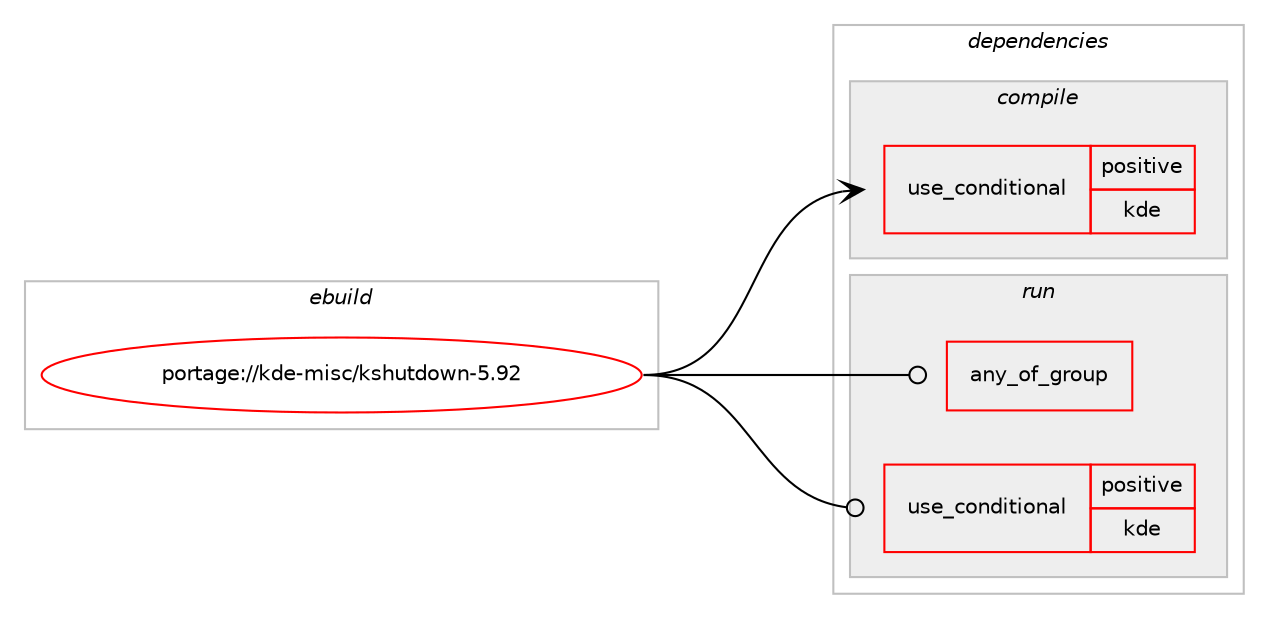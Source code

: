 digraph prolog {

# *************
# Graph options
# *************

newrank=true;
concentrate=true;
compound=true;
graph [rankdir=LR,fontname=Helvetica,fontsize=10,ranksep=1.5];#, ranksep=2.5, nodesep=0.2];
edge  [arrowhead=vee];
node  [fontname=Helvetica,fontsize=10];

# **********
# The ebuild
# **********

subgraph cluster_leftcol {
color=gray;
rank=same;
label=<<i>ebuild</i>>;
id [label="portage://kde-misc/kshutdown-5.92", color=red, width=4, href="../kde-misc/kshutdown-5.92.svg"];
}

# ****************
# The dependencies
# ****************

subgraph cluster_midcol {
color=gray;
label=<<i>dependencies</i>>;
subgraph cluster_compile {
fillcolor="#eeeeee";
style=filled;
label=<<i>compile</i>>;
subgraph cond66814 {
dependency138866 [label=<<TABLE BORDER="0" CELLBORDER="1" CELLSPACING="0" CELLPADDING="4"><TR><TD ROWSPAN="3" CELLPADDING="10">use_conditional</TD></TR><TR><TD>positive</TD></TR><TR><TD>kde</TD></TR></TABLE>>, shape=none, color=red];
# *** BEGIN UNKNOWN DEPENDENCY TYPE (TODO) ***
# dependency138866 -> package_dependency(portage://kde-misc/kshutdown-5.92,install,no,kde-frameworks,kconfig,none,[,,],[slot(6)],[])
# *** END UNKNOWN DEPENDENCY TYPE (TODO) ***

# *** BEGIN UNKNOWN DEPENDENCY TYPE (TODO) ***
# dependency138866 -> package_dependency(portage://kde-misc/kshutdown-5.92,install,no,kde-frameworks,kconfigwidgets,none,[,,],[slot(6)],[])
# *** END UNKNOWN DEPENDENCY TYPE (TODO) ***

# *** BEGIN UNKNOWN DEPENDENCY TYPE (TODO) ***
# dependency138866 -> package_dependency(portage://kde-misc/kshutdown-5.92,install,no,kde-frameworks,kcoreaddons,none,[,,],[slot(6)],[])
# *** END UNKNOWN DEPENDENCY TYPE (TODO) ***

# *** BEGIN UNKNOWN DEPENDENCY TYPE (TODO) ***
# dependency138866 -> package_dependency(portage://kde-misc/kshutdown-5.92,install,no,kde-frameworks,kcrash,none,[,,],[slot(6)],[])
# *** END UNKNOWN DEPENDENCY TYPE (TODO) ***

# *** BEGIN UNKNOWN DEPENDENCY TYPE (TODO) ***
# dependency138866 -> package_dependency(portage://kde-misc/kshutdown-5.92,install,no,kde-frameworks,kdbusaddons,none,[,,],[slot(6)],[])
# *** END UNKNOWN DEPENDENCY TYPE (TODO) ***

# *** BEGIN UNKNOWN DEPENDENCY TYPE (TODO) ***
# dependency138866 -> package_dependency(portage://kde-misc/kshutdown-5.92,install,no,kde-frameworks,kglobalaccel,none,[,,],[slot(6)],[])
# *** END UNKNOWN DEPENDENCY TYPE (TODO) ***

# *** BEGIN UNKNOWN DEPENDENCY TYPE (TODO) ***
# dependency138866 -> package_dependency(portage://kde-misc/kshutdown-5.92,install,no,kde-frameworks,ki18n,none,[,,],[slot(6)],[])
# *** END UNKNOWN DEPENDENCY TYPE (TODO) ***

# *** BEGIN UNKNOWN DEPENDENCY TYPE (TODO) ***
# dependency138866 -> package_dependency(portage://kde-misc/kshutdown-5.92,install,no,kde-frameworks,kidletime,none,[,,],[slot(6)],[])
# *** END UNKNOWN DEPENDENCY TYPE (TODO) ***

# *** BEGIN UNKNOWN DEPENDENCY TYPE (TODO) ***
# dependency138866 -> package_dependency(portage://kde-misc/kshutdown-5.92,install,no,kde-frameworks,knotifications,none,[,,],[slot(6)],[])
# *** END UNKNOWN DEPENDENCY TYPE (TODO) ***

# *** BEGIN UNKNOWN DEPENDENCY TYPE (TODO) ***
# dependency138866 -> package_dependency(portage://kde-misc/kshutdown-5.92,install,no,kde-frameworks,knotifyconfig,none,[,,],[slot(6)],[])
# *** END UNKNOWN DEPENDENCY TYPE (TODO) ***

# *** BEGIN UNKNOWN DEPENDENCY TYPE (TODO) ***
# dependency138866 -> package_dependency(portage://kde-misc/kshutdown-5.92,install,no,kde-frameworks,kstatusnotifieritem,none,[,,],[slot(6)],[])
# *** END UNKNOWN DEPENDENCY TYPE (TODO) ***

# *** BEGIN UNKNOWN DEPENDENCY TYPE (TODO) ***
# dependency138866 -> package_dependency(portage://kde-misc/kshutdown-5.92,install,no,kde-frameworks,kwidgetsaddons,none,[,,],[slot(6)],[])
# *** END UNKNOWN DEPENDENCY TYPE (TODO) ***

# *** BEGIN UNKNOWN DEPENDENCY TYPE (TODO) ***
# dependency138866 -> package_dependency(portage://kde-misc/kshutdown-5.92,install,no,kde-frameworks,kxmlgui,none,[,,],[slot(6)],[])
# *** END UNKNOWN DEPENDENCY TYPE (TODO) ***

}
id:e -> dependency138866:w [weight=20,style="solid",arrowhead="vee"];
# *** BEGIN UNKNOWN DEPENDENCY TYPE (TODO) ***
# id -> package_dependency(portage://kde-misc/kshutdown-5.92,install,no,dev-qt,qtbase,none,[,,],[slot(6)],[use(enable(dbus),none),use(enable(gui),none),use(enable(widgets),none)])
# *** END UNKNOWN DEPENDENCY TYPE (TODO) ***

}
subgraph cluster_compileandrun {
fillcolor="#eeeeee";
style=filled;
label=<<i>compile and run</i>>;
}
subgraph cluster_run {
fillcolor="#eeeeee";
style=filled;
label=<<i>run</i>>;
subgraph any1868 {
dependency138867 [label=<<TABLE BORDER="0" CELLBORDER="1" CELLSPACING="0" CELLPADDING="4"><TR><TD CELLPADDING="10">any_of_group</TD></TR></TABLE>>, shape=none, color=red];# *** BEGIN UNKNOWN DEPENDENCY TYPE (TODO) ***
# dependency138867 -> package_dependency(portage://kde-misc/kshutdown-5.92,run,no,kde-frameworks,breeze-icons,none,[,,],any_different_slot,[])
# *** END UNKNOWN DEPENDENCY TYPE (TODO) ***

# *** BEGIN UNKNOWN DEPENDENCY TYPE (TODO) ***
# dependency138867 -> package_dependency(portage://kde-misc/kshutdown-5.92,run,no,kde-frameworks,oxygen-icons,none,[,,],any_different_slot,[])
# *** END UNKNOWN DEPENDENCY TYPE (TODO) ***

}
id:e -> dependency138867:w [weight=20,style="solid",arrowhead="odot"];
subgraph cond66815 {
dependency138868 [label=<<TABLE BORDER="0" CELLBORDER="1" CELLSPACING="0" CELLPADDING="4"><TR><TD ROWSPAN="3" CELLPADDING="10">use_conditional</TD></TR><TR><TD>positive</TD></TR><TR><TD>kde</TD></TR></TABLE>>, shape=none, color=red];
# *** BEGIN UNKNOWN DEPENDENCY TYPE (TODO) ***
# dependency138868 -> package_dependency(portage://kde-misc/kshutdown-5.92,run,no,kde-frameworks,kconfig,none,[,,],[slot(6)],[])
# *** END UNKNOWN DEPENDENCY TYPE (TODO) ***

# *** BEGIN UNKNOWN DEPENDENCY TYPE (TODO) ***
# dependency138868 -> package_dependency(portage://kde-misc/kshutdown-5.92,run,no,kde-frameworks,kconfigwidgets,none,[,,],[slot(6)],[])
# *** END UNKNOWN DEPENDENCY TYPE (TODO) ***

# *** BEGIN UNKNOWN DEPENDENCY TYPE (TODO) ***
# dependency138868 -> package_dependency(portage://kde-misc/kshutdown-5.92,run,no,kde-frameworks,kcoreaddons,none,[,,],[slot(6)],[])
# *** END UNKNOWN DEPENDENCY TYPE (TODO) ***

# *** BEGIN UNKNOWN DEPENDENCY TYPE (TODO) ***
# dependency138868 -> package_dependency(portage://kde-misc/kshutdown-5.92,run,no,kde-frameworks,kcrash,none,[,,],[slot(6)],[])
# *** END UNKNOWN DEPENDENCY TYPE (TODO) ***

# *** BEGIN UNKNOWN DEPENDENCY TYPE (TODO) ***
# dependency138868 -> package_dependency(portage://kde-misc/kshutdown-5.92,run,no,kde-frameworks,kdbusaddons,none,[,,],[slot(6)],[])
# *** END UNKNOWN DEPENDENCY TYPE (TODO) ***

# *** BEGIN UNKNOWN DEPENDENCY TYPE (TODO) ***
# dependency138868 -> package_dependency(portage://kde-misc/kshutdown-5.92,run,no,kde-frameworks,kglobalaccel,none,[,,],[slot(6)],[])
# *** END UNKNOWN DEPENDENCY TYPE (TODO) ***

# *** BEGIN UNKNOWN DEPENDENCY TYPE (TODO) ***
# dependency138868 -> package_dependency(portage://kde-misc/kshutdown-5.92,run,no,kde-frameworks,ki18n,none,[,,],[slot(6)],[])
# *** END UNKNOWN DEPENDENCY TYPE (TODO) ***

# *** BEGIN UNKNOWN DEPENDENCY TYPE (TODO) ***
# dependency138868 -> package_dependency(portage://kde-misc/kshutdown-5.92,run,no,kde-frameworks,kidletime,none,[,,],[slot(6)],[])
# *** END UNKNOWN DEPENDENCY TYPE (TODO) ***

# *** BEGIN UNKNOWN DEPENDENCY TYPE (TODO) ***
# dependency138868 -> package_dependency(portage://kde-misc/kshutdown-5.92,run,no,kde-frameworks,knotifications,none,[,,],[slot(6)],[])
# *** END UNKNOWN DEPENDENCY TYPE (TODO) ***

# *** BEGIN UNKNOWN DEPENDENCY TYPE (TODO) ***
# dependency138868 -> package_dependency(portage://kde-misc/kshutdown-5.92,run,no,kde-frameworks,knotifyconfig,none,[,,],[slot(6)],[])
# *** END UNKNOWN DEPENDENCY TYPE (TODO) ***

# *** BEGIN UNKNOWN DEPENDENCY TYPE (TODO) ***
# dependency138868 -> package_dependency(portage://kde-misc/kshutdown-5.92,run,no,kde-frameworks,kstatusnotifieritem,none,[,,],[slot(6)],[])
# *** END UNKNOWN DEPENDENCY TYPE (TODO) ***

# *** BEGIN UNKNOWN DEPENDENCY TYPE (TODO) ***
# dependency138868 -> package_dependency(portage://kde-misc/kshutdown-5.92,run,no,kde-frameworks,kwidgetsaddons,none,[,,],[slot(6)],[])
# *** END UNKNOWN DEPENDENCY TYPE (TODO) ***

# *** BEGIN UNKNOWN DEPENDENCY TYPE (TODO) ***
# dependency138868 -> package_dependency(portage://kde-misc/kshutdown-5.92,run,no,kde-frameworks,kxmlgui,none,[,,],[slot(6)],[])
# *** END UNKNOWN DEPENDENCY TYPE (TODO) ***

}
id:e -> dependency138868:w [weight=20,style="solid",arrowhead="odot"];
# *** BEGIN UNKNOWN DEPENDENCY TYPE (TODO) ***
# id -> package_dependency(portage://kde-misc/kshutdown-5.92,run,no,dev-qt,qtbase,none,[,,],[slot(6)],[use(enable(dbus),none),use(enable(gui),none),use(enable(widgets),none)])
# *** END UNKNOWN DEPENDENCY TYPE (TODO) ***

# *** BEGIN UNKNOWN DEPENDENCY TYPE (TODO) ***
# id -> package_dependency(portage://kde-misc/kshutdown-5.92,run,weak,kde-misc,kshutdown,none,[,,],[slot(5)],[])
# *** END UNKNOWN DEPENDENCY TYPE (TODO) ***

}
}

# **************
# The candidates
# **************

subgraph cluster_choices {
rank=same;
color=gray;
label=<<i>candidates</i>>;

}

}

